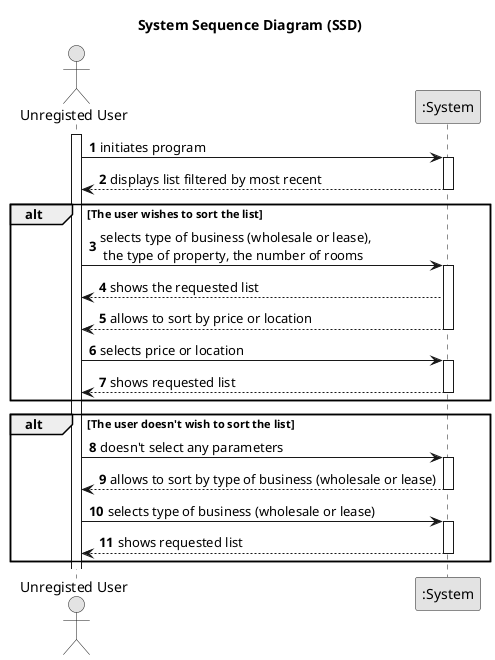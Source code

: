 @startuml
skinparam monochrome true
skinparam packageStyle rectangle
skinparam shadowing false

title System Sequence Diagram (SSD)

autonumber

actor "Unregisted User" as Client
participant ":System" as System

activate Client

    Client -> System : initiates program
    activate System

        System --> Client : displays list filtered by most recent
    deactivate System

    alt The user wishes to sort the list
    Client -> System : selects type of business (wholesale or lease), \n the type of property, the number of rooms
    activate System

        System --> Client : shows the requested list

        System --> Client : allows to sort by price or location
    deactivate System

    Client -> System : selects price or location
    activate System

        System --> Client : shows requested list
    deactivate System
    end alt

    alt The user doesn't wish to sort the list
    Client -> System : doesn't select any parameters
    activate System

        System --> Client : allows to sort by type of business (wholesale or lease)
    deactivate System

    Client -> System : selects type of business (wholesale or lease)
    activate System

        System --> Client : shows requested list
    deactivate System
    end alt
@enduml